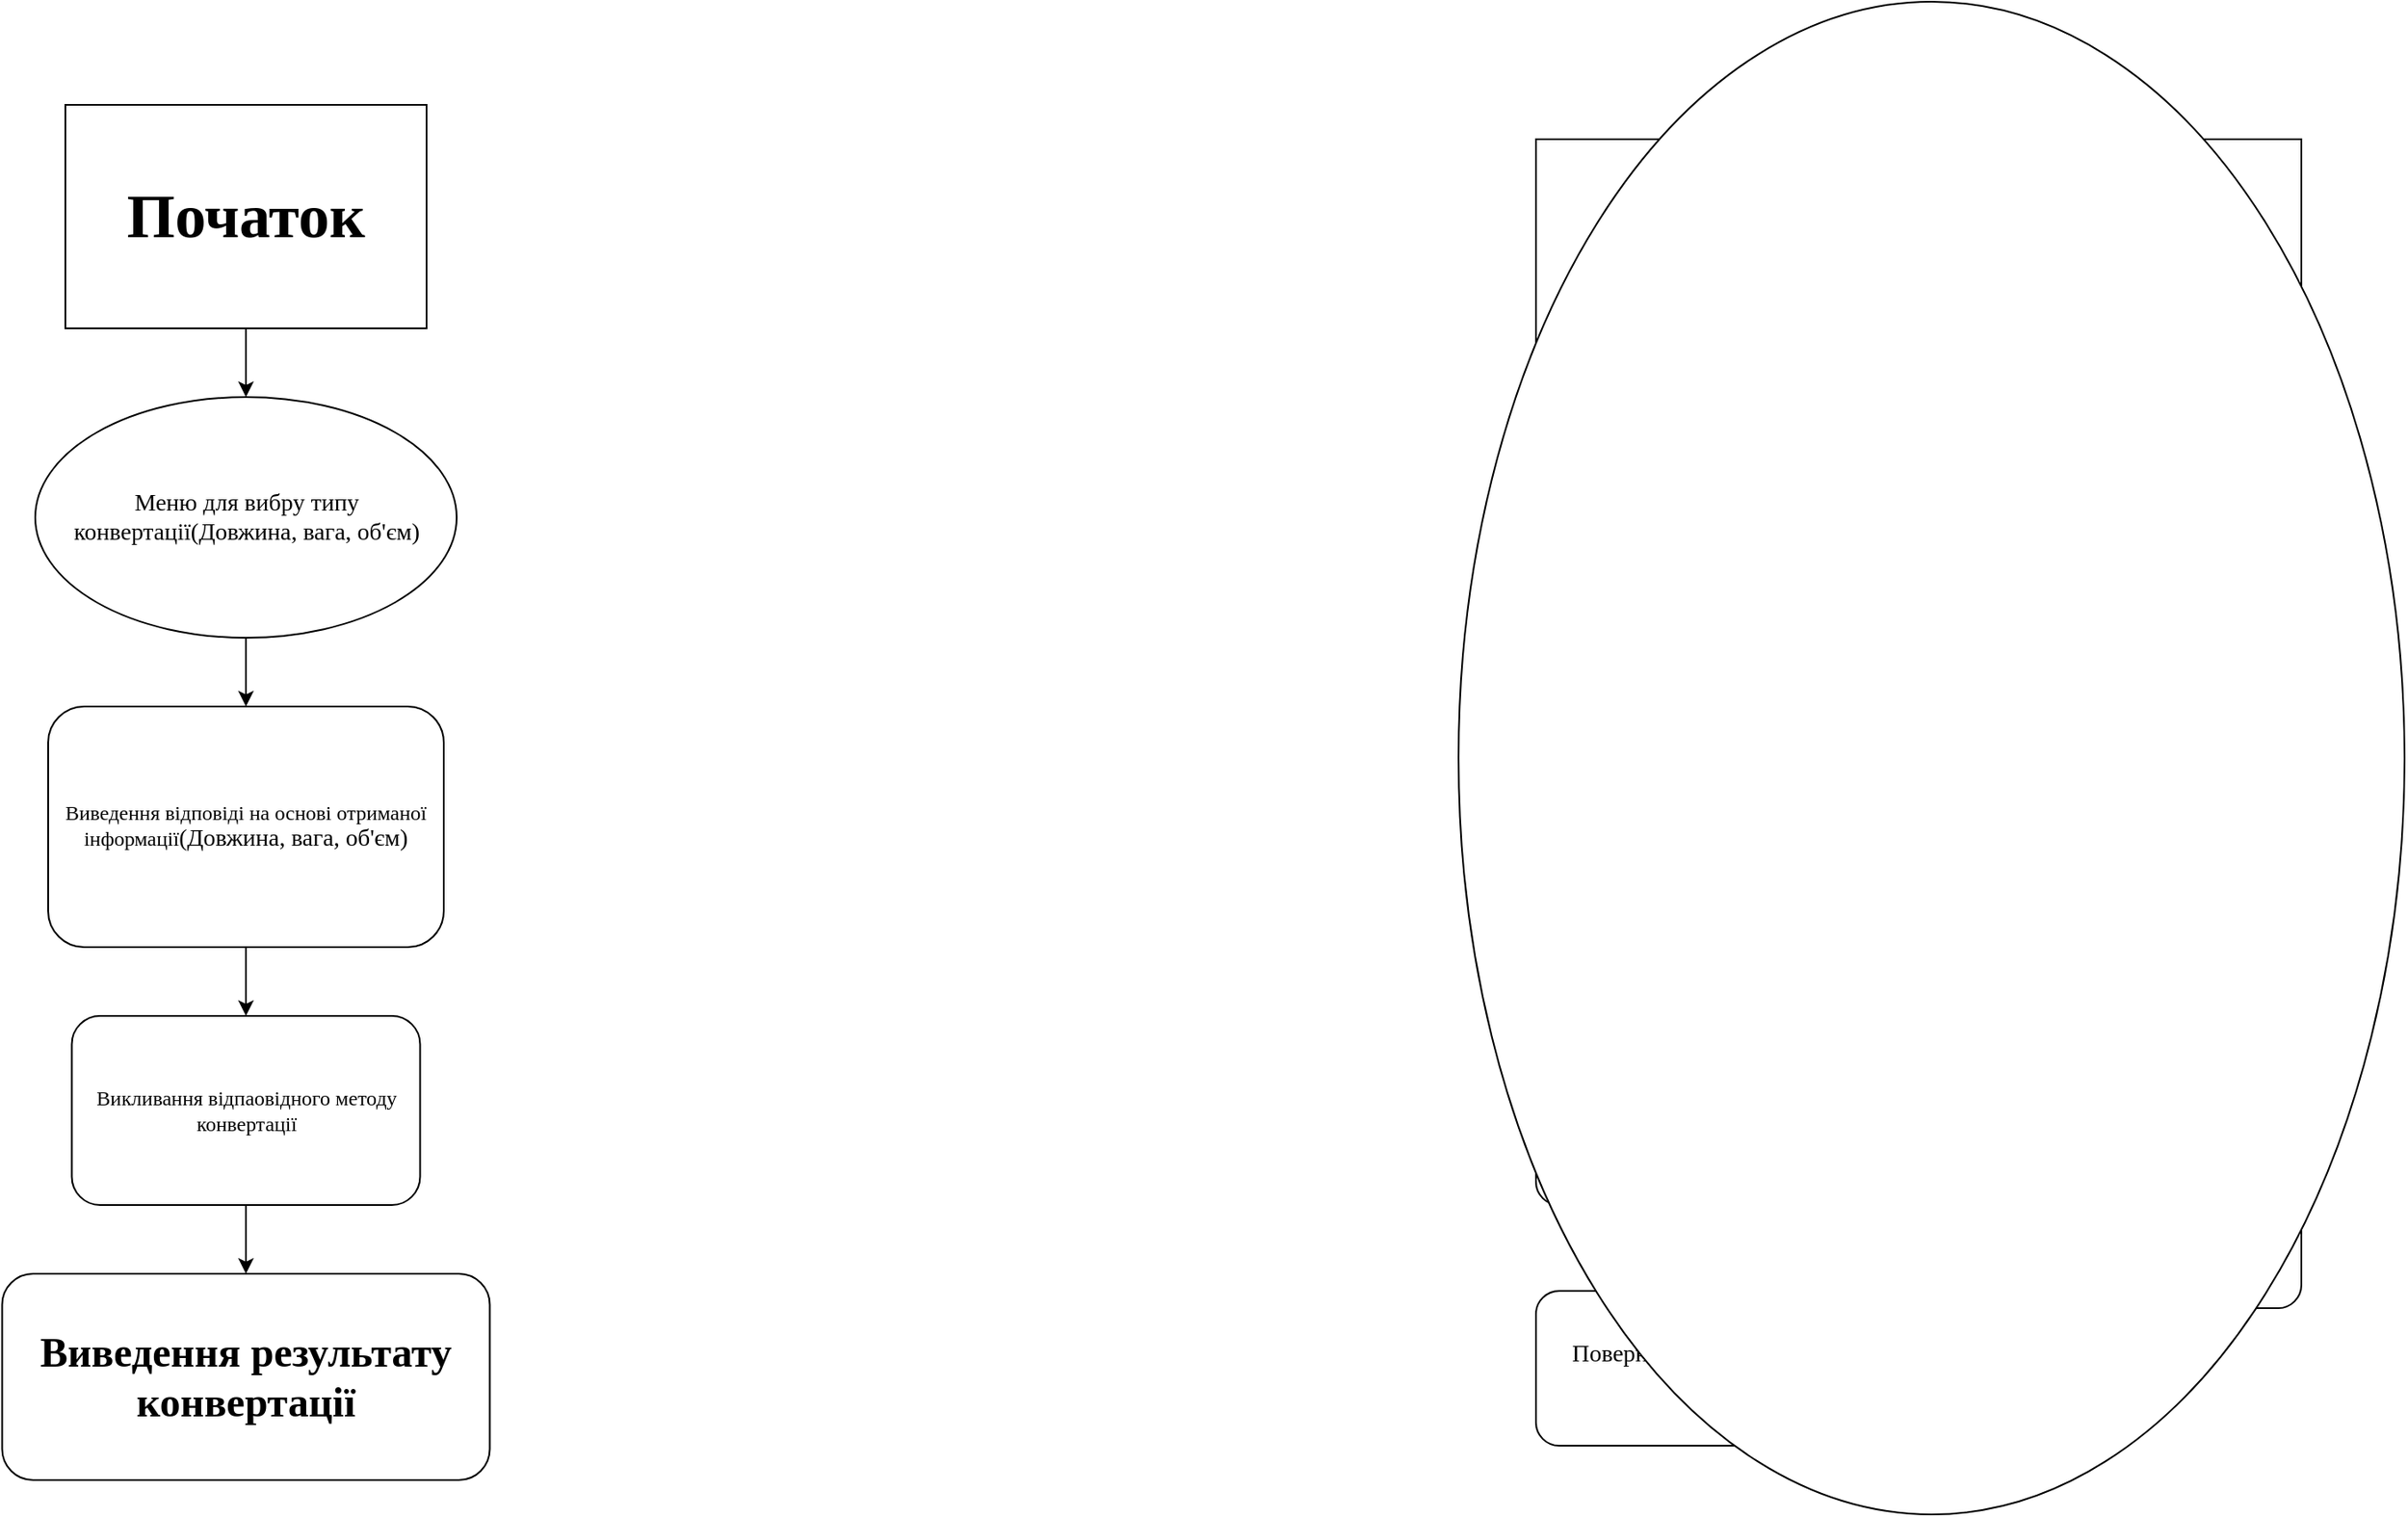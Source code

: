 <mxfile version="24.2.2" type="device">
  <diagram name="Сторінка-1" id="DX-T5V0f-UsxFtsbRzal">
    <mxGraphModel dx="1474" dy="1566" grid="1" gridSize="10" guides="1" tooltips="1" connect="1" arrows="1" fold="1" page="1" pageScale="1" pageWidth="850" pageHeight="1100" math="0" shadow="0">
      <root>
        <mxCell id="0" />
        <mxCell id="1" parent="0" />
        <mxCell id="_ELthS9zB8k-ZV5dLOc0-4" style="edgeStyle=orthogonalEdgeStyle;rounded=0;orthogonalLoop=1;jettySize=auto;html=1;entryX=0.5;entryY=0;entryDx=0;entryDy=0;" edge="1" parent="1" source="_ELthS9zB8k-ZV5dLOc0-1" target="_ELthS9zB8k-ZV5dLOc0-3">
          <mxGeometry relative="1" as="geometry" />
        </mxCell>
        <mxCell id="_ELthS9zB8k-ZV5dLOc0-1" value="&lt;font face=&quot;Times New Roman&quot; style=&quot;font-size: 36px;&quot;&gt;&lt;b&gt;Convert&lt;/b&gt;&lt;/font&gt;" style="rounded=0;whiteSpace=wrap;html=1;" vertex="1" parent="1">
          <mxGeometry x="1105" y="140" width="210" height="130" as="geometry" />
        </mxCell>
        <mxCell id="_ELthS9zB8k-ZV5dLOc0-6" style="edgeStyle=orthogonalEdgeStyle;rounded=0;orthogonalLoop=1;jettySize=auto;html=1;entryX=0.5;entryY=0;entryDx=0;entryDy=0;" edge="1" parent="1" source="_ELthS9zB8k-ZV5dLOc0-3" target="_ELthS9zB8k-ZV5dLOc0-5">
          <mxGeometry relative="1" as="geometry" />
        </mxCell>
        <mxCell id="_ELthS9zB8k-ZV5dLOc0-3" value="&lt;font style=&quot;font-size: 14px;&quot; face=&quot;Times New Roman&quot;&gt;Метод конвертації(тип та вид вхідних одиниць)&lt;/font&gt;" style="ellipse;whiteSpace=wrap;html=1;" vertex="1" parent="1">
          <mxGeometry x="1100" y="320" width="220" height="140" as="geometry" />
        </mxCell>
        <mxCell id="_ELthS9zB8k-ZV5dLOc0-9" style="edgeStyle=orthogonalEdgeStyle;rounded=0;orthogonalLoop=1;jettySize=auto;html=1;entryX=0.5;entryY=0;entryDx=0;entryDy=0;" edge="1" parent="1" source="_ELthS9zB8k-ZV5dLOc0-5" target="_ELthS9zB8k-ZV5dLOc0-8">
          <mxGeometry relative="1" as="geometry" />
        </mxCell>
        <mxCell id="_ELthS9zB8k-ZV5dLOc0-5" value="&lt;font style=&quot;font-size: 14px;&quot; face=&quot;Times New Roman&quot;&gt;Визначення правил конвертації для вхідних одиниць вимірювання&lt;/font&gt;" style="rounded=1;whiteSpace=wrap;html=1;" vertex="1" parent="1">
          <mxGeometry x="1105" y="520" width="210" height="90" as="geometry" />
        </mxCell>
        <mxCell id="_ELthS9zB8k-ZV5dLOc0-12" style="edgeStyle=orthogonalEdgeStyle;rounded=0;orthogonalLoop=1;jettySize=auto;html=1;" edge="1" parent="1" source="_ELthS9zB8k-ZV5dLOc0-8" target="_ELthS9zB8k-ZV5dLOc0-11">
          <mxGeometry relative="1" as="geometry" />
        </mxCell>
        <mxCell id="_ELthS9zB8k-ZV5dLOc0-8" value="&lt;font style=&quot;font-size: 14px;&quot; face=&quot;Times New Roman&quot;&gt;Обчислення конвертованого значення&lt;/font&gt;" style="rounded=1;whiteSpace=wrap;html=1;" vertex="1" parent="1">
          <mxGeometry x="1105" y="670" width="210" height="90" as="geometry" />
        </mxCell>
        <mxCell id="_ELthS9zB8k-ZV5dLOc0-11" value="&lt;font style=&quot;font-size: 14px;&quot; face=&quot;Times New Roman&quot;&gt;Повернення конвертованого значення&lt;/font&gt;" style="rounded=1;whiteSpace=wrap;html=1;" vertex="1" parent="1">
          <mxGeometry x="1105" y="810" width="210" height="90" as="geometry" />
        </mxCell>
        <mxCell id="_ELthS9zB8k-ZV5dLOc0-22" style="edgeStyle=orthogonalEdgeStyle;rounded=0;orthogonalLoop=1;jettySize=auto;html=1;entryX=0.5;entryY=0;entryDx=0;entryDy=0;" edge="1" parent="1" source="_ELthS9zB8k-ZV5dLOc0-14" target="_ELthS9zB8k-ZV5dLOc0-18">
          <mxGeometry relative="1" as="geometry" />
        </mxCell>
        <mxCell id="_ELthS9zB8k-ZV5dLOc0-14" value="&lt;font face=&quot;Times New Roman&quot;&gt;&lt;span style=&quot;font-size: 36px;&quot;&gt;&lt;b&gt;Main&lt;/b&gt;&lt;/span&gt;&lt;/font&gt;" style="rounded=0;whiteSpace=wrap;html=1;" vertex="1" parent="1">
          <mxGeometry x="1340" y="140" width="210" height="130" as="geometry" />
        </mxCell>
        <mxCell id="_ELthS9zB8k-ZV5dLOc0-17" style="edgeStyle=orthogonalEdgeStyle;rounded=0;orthogonalLoop=1;jettySize=auto;html=1;entryX=0.5;entryY=0;entryDx=0;entryDy=0;" edge="1" parent="1" source="_ELthS9zB8k-ZV5dLOc0-18" target="_ELthS9zB8k-ZV5dLOc0-20">
          <mxGeometry relative="1" as="geometry" />
        </mxCell>
        <mxCell id="_ELthS9zB8k-ZV5dLOc0-18" value="&lt;font face=&quot;Times New Roman&quot;&gt;&lt;span style=&quot;font-size: 14px;&quot;&gt;Виведення меню вибору&lt;/span&gt;&lt;/font&gt;" style="rounded=1;whiteSpace=wrap;html=1;" vertex="1" parent="1">
          <mxGeometry x="1340" y="310" width="210" height="90" as="geometry" />
        </mxCell>
        <mxCell id="_ELthS9zB8k-ZV5dLOc0-19" style="edgeStyle=orthogonalEdgeStyle;rounded=0;orthogonalLoop=1;jettySize=auto;html=1;" edge="1" parent="1" source="_ELthS9zB8k-ZV5dLOc0-20" target="_ELthS9zB8k-ZV5dLOc0-21">
          <mxGeometry relative="1" as="geometry" />
        </mxCell>
        <mxCell id="_ELthS9zB8k-ZV5dLOc0-20" value="&lt;font style=&quot;font-size: 14px;&quot; face=&quot;Times New Roman&quot;&gt;Вибір типу конвертації&lt;/font&gt;" style="rounded=1;whiteSpace=wrap;html=1;" vertex="1" parent="1">
          <mxGeometry x="1340" y="460" width="210" height="90" as="geometry" />
        </mxCell>
        <mxCell id="_ELthS9zB8k-ZV5dLOc0-24" style="edgeStyle=orthogonalEdgeStyle;rounded=0;orthogonalLoop=1;jettySize=auto;html=1;" edge="1" parent="1" source="_ELthS9zB8k-ZV5dLOc0-21" target="_ELthS9zB8k-ZV5dLOc0-23">
          <mxGeometry relative="1" as="geometry" />
        </mxCell>
        <mxCell id="_ELthS9zB8k-ZV5dLOc0-21" value="&lt;font style=&quot;font-size: 14px;&quot; face=&quot;Times New Roman&quot;&gt;Вивід значення та одиниць вимірювання&lt;/font&gt;" style="rounded=1;whiteSpace=wrap;html=1;" vertex="1" parent="1">
          <mxGeometry x="1340" y="600" width="210" height="90" as="geometry" />
        </mxCell>
        <mxCell id="_ELthS9zB8k-ZV5dLOc0-23" value="&lt;font face=&quot;Times New Roman&quot;&gt;&lt;span style=&quot;font-size: 14px;&quot;&gt;Вибір одениць для конвертації&lt;/span&gt;&lt;/font&gt;" style="rounded=1;whiteSpace=wrap;html=1;" vertex="1" parent="1">
          <mxGeometry x="1340" y="730" width="210" height="90" as="geometry" />
        </mxCell>
        <mxCell id="_ELthS9zB8k-ZV5dLOc0-28" style="edgeStyle=orthogonalEdgeStyle;rounded=0;orthogonalLoop=1;jettySize=auto;html=1;entryX=0.5;entryY=0;entryDx=0;entryDy=0;" edge="1" parent="1" source="_ELthS9zB8k-ZV5dLOc0-26" target="_ELthS9zB8k-ZV5dLOc0-27">
          <mxGeometry relative="1" as="geometry" />
        </mxCell>
        <mxCell id="_ELthS9zB8k-ZV5dLOc0-26" value="&lt;font face=&quot;Times New Roman&quot;&gt;&lt;span style=&quot;font-size: 36px;&quot;&gt;&lt;b&gt;Початок&lt;/b&gt;&lt;/span&gt;&lt;/font&gt;" style="rounded=0;whiteSpace=wrap;html=1;" vertex="1" parent="1">
          <mxGeometry x="250" y="120" width="210" height="130" as="geometry" />
        </mxCell>
        <mxCell id="_ELthS9zB8k-ZV5dLOc0-30" style="edgeStyle=orthogonalEdgeStyle;rounded=0;orthogonalLoop=1;jettySize=auto;html=1;entryX=0.5;entryY=0;entryDx=0;entryDy=0;" edge="1" parent="1" source="_ELthS9zB8k-ZV5dLOc0-27" target="_ELthS9zB8k-ZV5dLOc0-29">
          <mxGeometry relative="1" as="geometry" />
        </mxCell>
        <mxCell id="_ELthS9zB8k-ZV5dLOc0-27" value="&lt;font style=&quot;font-size: 14px;&quot; face=&quot;Times New Roman&quot;&gt;Меню для вибру типу конвертації(Довжина, вага, об&#39;єм&lt;/font&gt;&lt;font style=&quot;font-size: 14px;&quot; face=&quot;Times New Roman&quot;&gt;)&lt;/font&gt;" style="ellipse;whiteSpace=wrap;html=1;" vertex="1" parent="1">
          <mxGeometry x="232.5" y="290" width="245" height="140" as="geometry" />
        </mxCell>
        <mxCell id="_ELthS9zB8k-ZV5dLOc0-33" style="edgeStyle=orthogonalEdgeStyle;rounded=0;orthogonalLoop=1;jettySize=auto;html=1;entryX=0.5;entryY=0;entryDx=0;entryDy=0;" edge="1" parent="1" source="_ELthS9zB8k-ZV5dLOc0-29" target="_ELthS9zB8k-ZV5dLOc0-32">
          <mxGeometry relative="1" as="geometry" />
        </mxCell>
        <mxCell id="_ELthS9zB8k-ZV5dLOc0-29" value="&lt;font face=&quot;Times New Roman&quot;&gt;Виведення відповіді на основі отриманої інформації&lt;font style=&quot;font-size: 14px;&quot;&gt;(Довжина, вага, об&#39;єм&lt;/font&gt;&lt;font style=&quot;font-size: 14px;&quot;&gt;)&lt;/font&gt;&lt;/font&gt;" style="rounded=1;whiteSpace=wrap;html=1;" vertex="1" parent="1">
          <mxGeometry x="240" y="470" width="230" height="140" as="geometry" />
        </mxCell>
        <mxCell id="_ELthS9zB8k-ZV5dLOc0-35" style="edgeStyle=orthogonalEdgeStyle;rounded=0;orthogonalLoop=1;jettySize=auto;html=1;" edge="1" parent="1" source="_ELthS9zB8k-ZV5dLOc0-32" target="_ELthS9zB8k-ZV5dLOc0-34">
          <mxGeometry relative="1" as="geometry" />
        </mxCell>
        <mxCell id="_ELthS9zB8k-ZV5dLOc0-32" value="&lt;font face=&quot;Times New Roman&quot;&gt;Викливання відпаовідного методу конвертації&lt;/font&gt;" style="rounded=1;whiteSpace=wrap;html=1;" vertex="1" parent="1">
          <mxGeometry x="253.75" y="650" width="202.5" height="110" as="geometry" />
        </mxCell>
        <mxCell id="_ELthS9zB8k-ZV5dLOc0-34" value="&lt;font face=&quot;Times New Roman&quot; style=&quot;font-size: 24px;&quot;&gt;&lt;b&gt;Виведення результату конвертації&lt;/b&gt;&lt;/font&gt;" style="rounded=1;whiteSpace=wrap;html=1;" vertex="1" parent="1">
          <mxGeometry x="213.25" y="800" width="283.5" height="120" as="geometry" />
        </mxCell>
        <mxCell id="_ELthS9zB8k-ZV5dLOc0-37" value="" style="ellipse;whiteSpace=wrap;html=1;" vertex="1" parent="1">
          <mxGeometry x="1060" y="60" width="550" height="880" as="geometry" />
        </mxCell>
      </root>
    </mxGraphModel>
  </diagram>
</mxfile>
